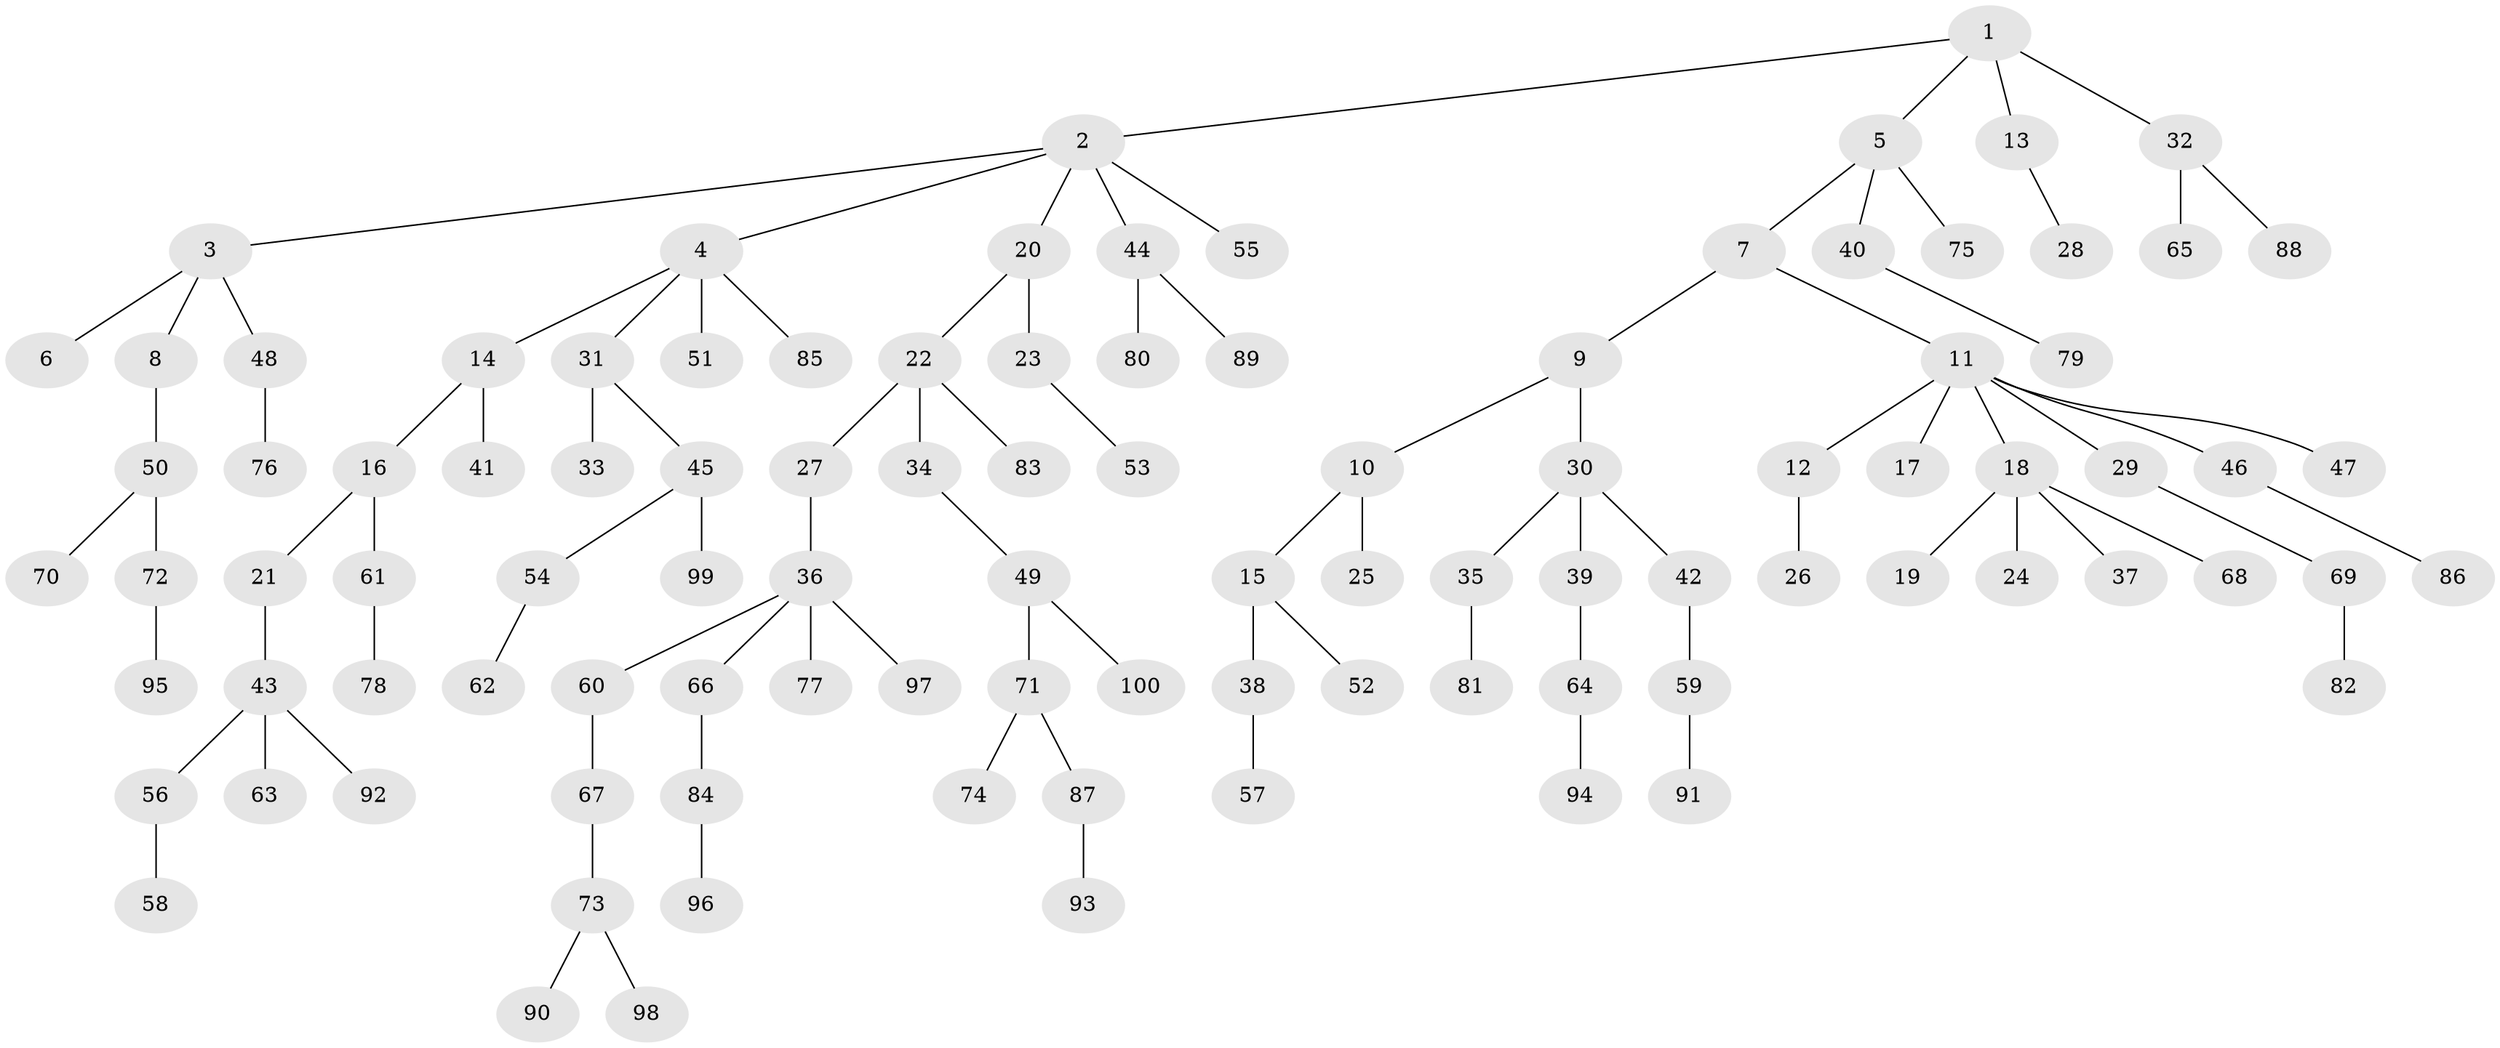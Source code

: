// Generated by graph-tools (version 1.1) at 2025/38/02/21/25 10:38:55]
// undirected, 100 vertices, 99 edges
graph export_dot {
graph [start="1"]
  node [color=gray90,style=filled];
  1;
  2;
  3;
  4;
  5;
  6;
  7;
  8;
  9;
  10;
  11;
  12;
  13;
  14;
  15;
  16;
  17;
  18;
  19;
  20;
  21;
  22;
  23;
  24;
  25;
  26;
  27;
  28;
  29;
  30;
  31;
  32;
  33;
  34;
  35;
  36;
  37;
  38;
  39;
  40;
  41;
  42;
  43;
  44;
  45;
  46;
  47;
  48;
  49;
  50;
  51;
  52;
  53;
  54;
  55;
  56;
  57;
  58;
  59;
  60;
  61;
  62;
  63;
  64;
  65;
  66;
  67;
  68;
  69;
  70;
  71;
  72;
  73;
  74;
  75;
  76;
  77;
  78;
  79;
  80;
  81;
  82;
  83;
  84;
  85;
  86;
  87;
  88;
  89;
  90;
  91;
  92;
  93;
  94;
  95;
  96;
  97;
  98;
  99;
  100;
  1 -- 2;
  1 -- 5;
  1 -- 13;
  1 -- 32;
  2 -- 3;
  2 -- 4;
  2 -- 20;
  2 -- 44;
  2 -- 55;
  3 -- 6;
  3 -- 8;
  3 -- 48;
  4 -- 14;
  4 -- 31;
  4 -- 51;
  4 -- 85;
  5 -- 7;
  5 -- 40;
  5 -- 75;
  7 -- 9;
  7 -- 11;
  8 -- 50;
  9 -- 10;
  9 -- 30;
  10 -- 15;
  10 -- 25;
  11 -- 12;
  11 -- 17;
  11 -- 18;
  11 -- 29;
  11 -- 46;
  11 -- 47;
  12 -- 26;
  13 -- 28;
  14 -- 16;
  14 -- 41;
  15 -- 38;
  15 -- 52;
  16 -- 21;
  16 -- 61;
  18 -- 19;
  18 -- 24;
  18 -- 37;
  18 -- 68;
  20 -- 22;
  20 -- 23;
  21 -- 43;
  22 -- 27;
  22 -- 34;
  22 -- 83;
  23 -- 53;
  27 -- 36;
  29 -- 69;
  30 -- 35;
  30 -- 39;
  30 -- 42;
  31 -- 33;
  31 -- 45;
  32 -- 65;
  32 -- 88;
  34 -- 49;
  35 -- 81;
  36 -- 60;
  36 -- 66;
  36 -- 77;
  36 -- 97;
  38 -- 57;
  39 -- 64;
  40 -- 79;
  42 -- 59;
  43 -- 56;
  43 -- 63;
  43 -- 92;
  44 -- 80;
  44 -- 89;
  45 -- 54;
  45 -- 99;
  46 -- 86;
  48 -- 76;
  49 -- 71;
  49 -- 100;
  50 -- 70;
  50 -- 72;
  54 -- 62;
  56 -- 58;
  59 -- 91;
  60 -- 67;
  61 -- 78;
  64 -- 94;
  66 -- 84;
  67 -- 73;
  69 -- 82;
  71 -- 74;
  71 -- 87;
  72 -- 95;
  73 -- 90;
  73 -- 98;
  84 -- 96;
  87 -- 93;
}
